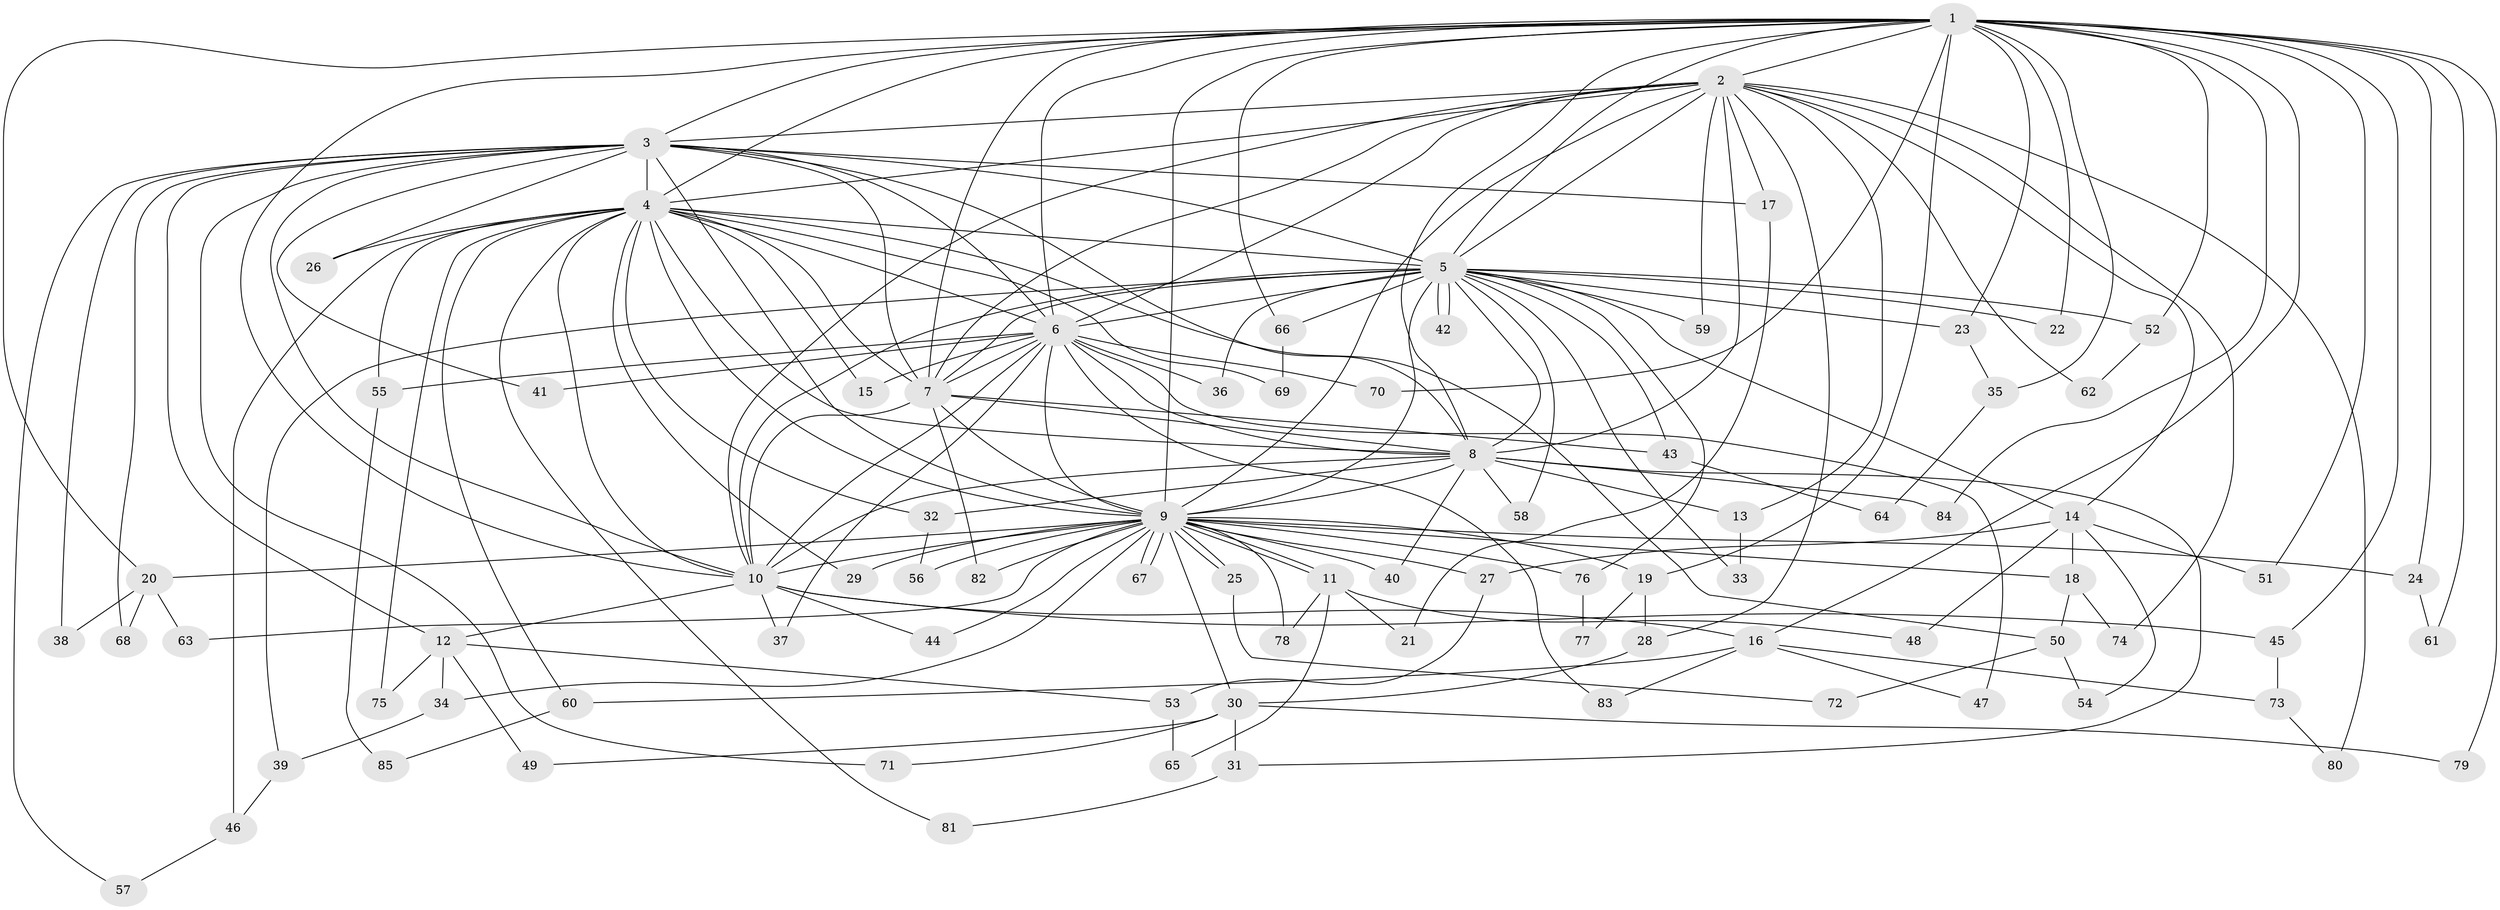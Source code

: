 // coarse degree distribution, {13: 0.038461538461538464, 18: 0.019230769230769232, 2: 0.28846153846153844, 3: 0.3076923076923077, 23: 0.019230769230769232, 5: 0.038461538461538464, 4: 0.07692307692307693, 15: 0.038461538461538464, 11: 0.019230769230769232, 6: 0.057692307692307696, 7: 0.019230769230769232, 19: 0.019230769230769232, 1: 0.038461538461538464, 20: 0.019230769230769232}
// Generated by graph-tools (version 1.1) at 2025/36/03/04/25 23:36:36]
// undirected, 85 vertices, 195 edges
graph export_dot {
  node [color=gray90,style=filled];
  1;
  2;
  3;
  4;
  5;
  6;
  7;
  8;
  9;
  10;
  11;
  12;
  13;
  14;
  15;
  16;
  17;
  18;
  19;
  20;
  21;
  22;
  23;
  24;
  25;
  26;
  27;
  28;
  29;
  30;
  31;
  32;
  33;
  34;
  35;
  36;
  37;
  38;
  39;
  40;
  41;
  42;
  43;
  44;
  45;
  46;
  47;
  48;
  49;
  50;
  51;
  52;
  53;
  54;
  55;
  56;
  57;
  58;
  59;
  60;
  61;
  62;
  63;
  64;
  65;
  66;
  67;
  68;
  69;
  70;
  71;
  72;
  73;
  74;
  75;
  76;
  77;
  78;
  79;
  80;
  81;
  82;
  83;
  84;
  85;
  1 -- 2;
  1 -- 3;
  1 -- 4;
  1 -- 5;
  1 -- 6;
  1 -- 7;
  1 -- 8;
  1 -- 9;
  1 -- 10;
  1 -- 16;
  1 -- 19;
  1 -- 20;
  1 -- 22;
  1 -- 23;
  1 -- 24;
  1 -- 35;
  1 -- 45;
  1 -- 51;
  1 -- 52;
  1 -- 61;
  1 -- 66;
  1 -- 70;
  1 -- 79;
  1 -- 84;
  2 -- 3;
  2 -- 4;
  2 -- 5;
  2 -- 6;
  2 -- 7;
  2 -- 8;
  2 -- 9;
  2 -- 10;
  2 -- 13;
  2 -- 14;
  2 -- 17;
  2 -- 28;
  2 -- 59;
  2 -- 62;
  2 -- 74;
  2 -- 80;
  3 -- 4;
  3 -- 5;
  3 -- 6;
  3 -- 7;
  3 -- 8;
  3 -- 9;
  3 -- 10;
  3 -- 12;
  3 -- 17;
  3 -- 26;
  3 -- 38;
  3 -- 41;
  3 -- 57;
  3 -- 68;
  3 -- 71;
  4 -- 5;
  4 -- 6;
  4 -- 7;
  4 -- 8;
  4 -- 9;
  4 -- 10;
  4 -- 15;
  4 -- 26;
  4 -- 29;
  4 -- 32;
  4 -- 46;
  4 -- 50;
  4 -- 55;
  4 -- 60;
  4 -- 69;
  4 -- 75;
  4 -- 81;
  5 -- 6;
  5 -- 7;
  5 -- 8;
  5 -- 9;
  5 -- 10;
  5 -- 14;
  5 -- 22;
  5 -- 23;
  5 -- 33;
  5 -- 36;
  5 -- 39;
  5 -- 42;
  5 -- 42;
  5 -- 43;
  5 -- 52;
  5 -- 58;
  5 -- 59;
  5 -- 66;
  5 -- 76;
  6 -- 7;
  6 -- 8;
  6 -- 9;
  6 -- 10;
  6 -- 15;
  6 -- 36;
  6 -- 37;
  6 -- 41;
  6 -- 47;
  6 -- 55;
  6 -- 70;
  6 -- 83;
  7 -- 8;
  7 -- 9;
  7 -- 10;
  7 -- 43;
  7 -- 82;
  8 -- 9;
  8 -- 10;
  8 -- 13;
  8 -- 31;
  8 -- 32;
  8 -- 40;
  8 -- 58;
  8 -- 84;
  9 -- 10;
  9 -- 11;
  9 -- 11;
  9 -- 18;
  9 -- 19;
  9 -- 20;
  9 -- 24;
  9 -- 25;
  9 -- 25;
  9 -- 27;
  9 -- 29;
  9 -- 30;
  9 -- 34;
  9 -- 40;
  9 -- 44;
  9 -- 56;
  9 -- 63;
  9 -- 67;
  9 -- 67;
  9 -- 76;
  9 -- 78;
  9 -- 82;
  10 -- 12;
  10 -- 16;
  10 -- 37;
  10 -- 44;
  10 -- 45;
  11 -- 21;
  11 -- 48;
  11 -- 65;
  11 -- 78;
  12 -- 34;
  12 -- 49;
  12 -- 53;
  12 -- 75;
  13 -- 33;
  14 -- 18;
  14 -- 27;
  14 -- 48;
  14 -- 51;
  14 -- 54;
  16 -- 47;
  16 -- 60;
  16 -- 73;
  16 -- 83;
  17 -- 21;
  18 -- 50;
  18 -- 74;
  19 -- 28;
  19 -- 77;
  20 -- 38;
  20 -- 63;
  20 -- 68;
  23 -- 35;
  24 -- 61;
  25 -- 72;
  27 -- 53;
  28 -- 30;
  30 -- 31;
  30 -- 49;
  30 -- 71;
  30 -- 79;
  31 -- 81;
  32 -- 56;
  34 -- 39;
  35 -- 64;
  39 -- 46;
  43 -- 64;
  45 -- 73;
  46 -- 57;
  50 -- 54;
  50 -- 72;
  52 -- 62;
  53 -- 65;
  55 -- 85;
  60 -- 85;
  66 -- 69;
  73 -- 80;
  76 -- 77;
}

